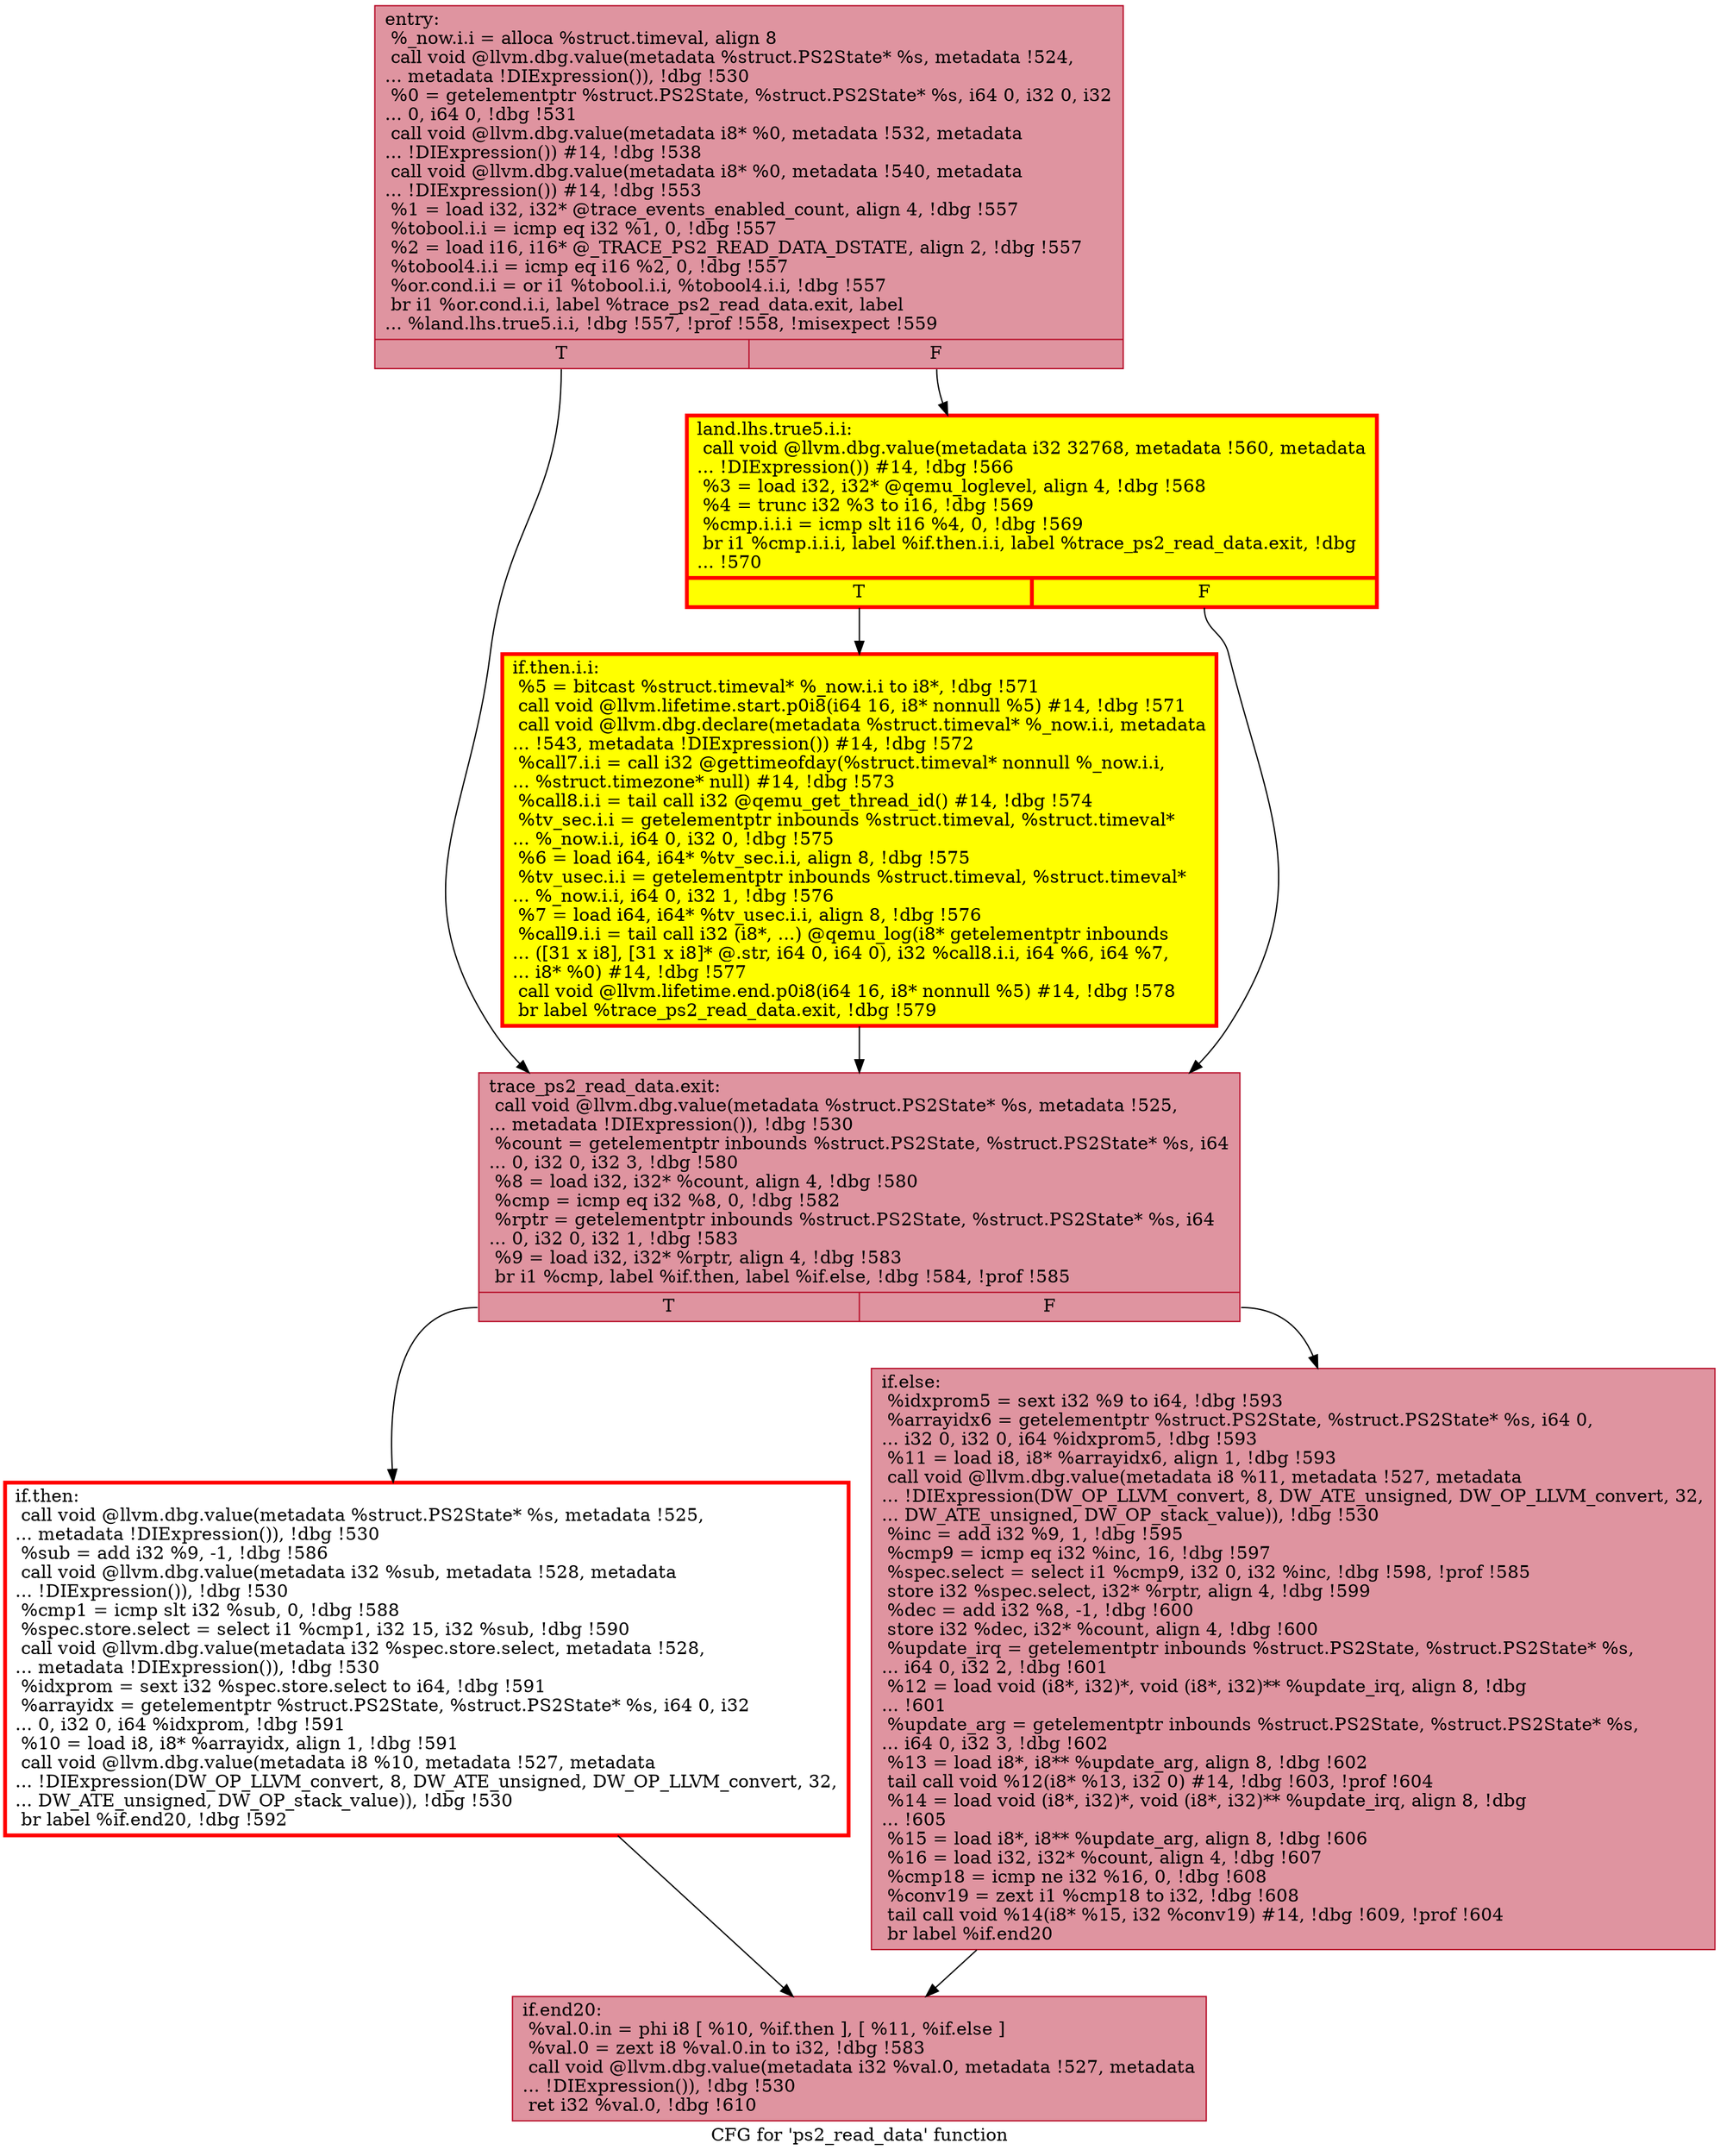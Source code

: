 digraph "CFG for 'ps2_read_data' function" {
	label="CFG for 'ps2_read_data' function";

	Node0x560b2d78c210 [shape=record,color="#b70d28ff", style=filled, fillcolor="#b70d2870",label="{entry:\l  %_now.i.i = alloca %struct.timeval, align 8\l  call void @llvm.dbg.value(metadata %struct.PS2State* %s, metadata !524,\l... metadata !DIExpression()), !dbg !530\l  %0 = getelementptr %struct.PS2State, %struct.PS2State* %s, i64 0, i32 0, i32\l... 0, i64 0, !dbg !531\l  call void @llvm.dbg.value(metadata i8* %0, metadata !532, metadata\l... !DIExpression()) #14, !dbg !538\l  call void @llvm.dbg.value(metadata i8* %0, metadata !540, metadata\l... !DIExpression()) #14, !dbg !553\l  %1 = load i32, i32* @trace_events_enabled_count, align 4, !dbg !557\l  %tobool.i.i = icmp eq i32 %1, 0, !dbg !557\l  %2 = load i16, i16* @_TRACE_PS2_READ_DATA_DSTATE, align 2, !dbg !557\l  %tobool4.i.i = icmp eq i16 %2, 0, !dbg !557\l  %or.cond.i.i = or i1 %tobool.i.i, %tobool4.i.i, !dbg !557\l  br i1 %or.cond.i.i, label %trace_ps2_read_data.exit, label\l... %land.lhs.true5.i.i, !dbg !557, !prof !558, !misexpect !559\l|{<s0>T|<s1>F}}"];
	Node0x560b2d78c210:s0 -> Node0x560b2d86f9c0;
	Node0x560b2d78c210:s1 -> Node0x560b2d8354c0;
	Node0x560b2d8354c0 [shape=record,penwidth=3.0, style="filled", color="red", fillcolor="yellow",label="{land.lhs.true5.i.i:                               \l  call void @llvm.dbg.value(metadata i32 32768, metadata !560, metadata\l... !DIExpression()) #14, !dbg !566\l  %3 = load i32, i32* @qemu_loglevel, align 4, !dbg !568\l  %4 = trunc i32 %3 to i16, !dbg !569\l  %cmp.i.i.i = icmp slt i16 %4, 0, !dbg !569\l  br i1 %cmp.i.i.i, label %if.then.i.i, label %trace_ps2_read_data.exit, !dbg\l... !570\l|{<s0>T|<s1>F}}"];
	Node0x560b2d8354c0:s0 -> Node0x560b2d884a40;
	Node0x560b2d8354c0:s1 -> Node0x560b2d86f9c0;
	Node0x560b2d884a40 [shape=record,penwidth=3.0, style="filled", color="red", fillcolor="yellow",label="{if.then.i.i:                                      \l  %5 = bitcast %struct.timeval* %_now.i.i to i8*, !dbg !571\l  call void @llvm.lifetime.start.p0i8(i64 16, i8* nonnull %5) #14, !dbg !571\l  call void @llvm.dbg.declare(metadata %struct.timeval* %_now.i.i, metadata\l... !543, metadata !DIExpression()) #14, !dbg !572\l  %call7.i.i = call i32 @gettimeofday(%struct.timeval* nonnull %_now.i.i,\l... %struct.timezone* null) #14, !dbg !573\l  %call8.i.i = tail call i32 @qemu_get_thread_id() #14, !dbg !574\l  %tv_sec.i.i = getelementptr inbounds %struct.timeval, %struct.timeval*\l... %_now.i.i, i64 0, i32 0, !dbg !575\l  %6 = load i64, i64* %tv_sec.i.i, align 8, !dbg !575\l  %tv_usec.i.i = getelementptr inbounds %struct.timeval, %struct.timeval*\l... %_now.i.i, i64 0, i32 1, !dbg !576\l  %7 = load i64, i64* %tv_usec.i.i, align 8, !dbg !576\l  %call9.i.i = tail call i32 (i8*, ...) @qemu_log(i8* getelementptr inbounds\l... ([31 x i8], [31 x i8]* @.str, i64 0, i64 0), i32 %call8.i.i, i64 %6, i64 %7,\l... i8* %0) #14, !dbg !577\l  call void @llvm.lifetime.end.p0i8(i64 16, i8* nonnull %5) #14, !dbg !578\l  br label %trace_ps2_read_data.exit, !dbg !579\l}"];
	Node0x560b2d884a40 -> Node0x560b2d86f9c0;
	Node0x560b2d86f9c0 [shape=record,color="#b70d28ff", style=filled, fillcolor="#b70d2870",label="{trace_ps2_read_data.exit:                         \l  call void @llvm.dbg.value(metadata %struct.PS2State* %s, metadata !525,\l... metadata !DIExpression()), !dbg !530\l  %count = getelementptr inbounds %struct.PS2State, %struct.PS2State* %s, i64\l... 0, i32 0, i32 3, !dbg !580\l  %8 = load i32, i32* %count, align 4, !dbg !580\l  %cmp = icmp eq i32 %8, 0, !dbg !582\l  %rptr = getelementptr inbounds %struct.PS2State, %struct.PS2State* %s, i64\l... 0, i32 0, i32 1, !dbg !583\l  %9 = load i32, i32* %rptr, align 4, !dbg !583\l  br i1 %cmp, label %if.then, label %if.else, !dbg !584, !prof !585\l|{<s0>T|<s1>F}}"];
	Node0x560b2d86f9c0:s0 -> Node0x560b2d739820;
	Node0x560b2d86f9c0:s1 -> Node0x560b2d797500;
	Node0x560b2d739820 [shape=record,penwidth=3.0, color="red",label="{if.then:                                          \l  call void @llvm.dbg.value(metadata %struct.PS2State* %s, metadata !525,\l... metadata !DIExpression()), !dbg !530\l  %sub = add i32 %9, -1, !dbg !586\l  call void @llvm.dbg.value(metadata i32 %sub, metadata !528, metadata\l... !DIExpression()), !dbg !530\l  %cmp1 = icmp slt i32 %sub, 0, !dbg !588\l  %spec.store.select = select i1 %cmp1, i32 15, i32 %sub, !dbg !590\l  call void @llvm.dbg.value(metadata i32 %spec.store.select, metadata !528,\l... metadata !DIExpression()), !dbg !530\l  %idxprom = sext i32 %spec.store.select to i64, !dbg !591\l  %arrayidx = getelementptr %struct.PS2State, %struct.PS2State* %s, i64 0, i32\l... 0, i32 0, i64 %idxprom, !dbg !591\l  %10 = load i8, i8* %arrayidx, align 1, !dbg !591\l  call void @llvm.dbg.value(metadata i8 %10, metadata !527, metadata\l... !DIExpression(DW_OP_LLVM_convert, 8, DW_ATE_unsigned, DW_OP_LLVM_convert, 32,\l... DW_ATE_unsigned, DW_OP_stack_value)), !dbg !530\l  br label %if.end20, !dbg !592\l}"];
	Node0x560b2d739820 -> Node0x560b2d7974b0;
	Node0x560b2d797500 [shape=record,color="#b70d28ff", style=filled, fillcolor="#b70d2870",label="{if.else:                                          \l  %idxprom5 = sext i32 %9 to i64, !dbg !593\l  %arrayidx6 = getelementptr %struct.PS2State, %struct.PS2State* %s, i64 0,\l... i32 0, i32 0, i64 %idxprom5, !dbg !593\l  %11 = load i8, i8* %arrayidx6, align 1, !dbg !593\l  call void @llvm.dbg.value(metadata i8 %11, metadata !527, metadata\l... !DIExpression(DW_OP_LLVM_convert, 8, DW_ATE_unsigned, DW_OP_LLVM_convert, 32,\l... DW_ATE_unsigned, DW_OP_stack_value)), !dbg !530\l  %inc = add i32 %9, 1, !dbg !595\l  %cmp9 = icmp eq i32 %inc, 16, !dbg !597\l  %spec.select = select i1 %cmp9, i32 0, i32 %inc, !dbg !598, !prof !585\l  store i32 %spec.select, i32* %rptr, align 4, !dbg !599\l  %dec = add i32 %8, -1, !dbg !600\l  store i32 %dec, i32* %count, align 4, !dbg !600\l  %update_irq = getelementptr inbounds %struct.PS2State, %struct.PS2State* %s,\l... i64 0, i32 2, !dbg !601\l  %12 = load void (i8*, i32)*, void (i8*, i32)** %update_irq, align 8, !dbg\l... !601\l  %update_arg = getelementptr inbounds %struct.PS2State, %struct.PS2State* %s,\l... i64 0, i32 3, !dbg !602\l  %13 = load i8*, i8** %update_arg, align 8, !dbg !602\l  tail call void %12(i8* %13, i32 0) #14, !dbg !603, !prof !604\l  %14 = load void (i8*, i32)*, void (i8*, i32)** %update_irq, align 8, !dbg\l... !605\l  %15 = load i8*, i8** %update_arg, align 8, !dbg !606\l  %16 = load i32, i32* %count, align 4, !dbg !607\l  %cmp18 = icmp ne i32 %16, 0, !dbg !608\l  %conv19 = zext i1 %cmp18 to i32, !dbg !608\l  tail call void %14(i8* %15, i32 %conv19) #14, !dbg !609, !prof !604\l  br label %if.end20\l}"];
	Node0x560b2d797500 -> Node0x560b2d7974b0;
	Node0x560b2d7974b0 [shape=record,color="#b70d28ff", style=filled, fillcolor="#b70d2870",label="{if.end20:                                         \l  %val.0.in = phi i8 [ %10, %if.then ], [ %11, %if.else ]\l  %val.0 = zext i8 %val.0.in to i32, !dbg !583\l  call void @llvm.dbg.value(metadata i32 %val.0, metadata !527, metadata\l... !DIExpression()), !dbg !530\l  ret i32 %val.0, !dbg !610\l}"];
}
